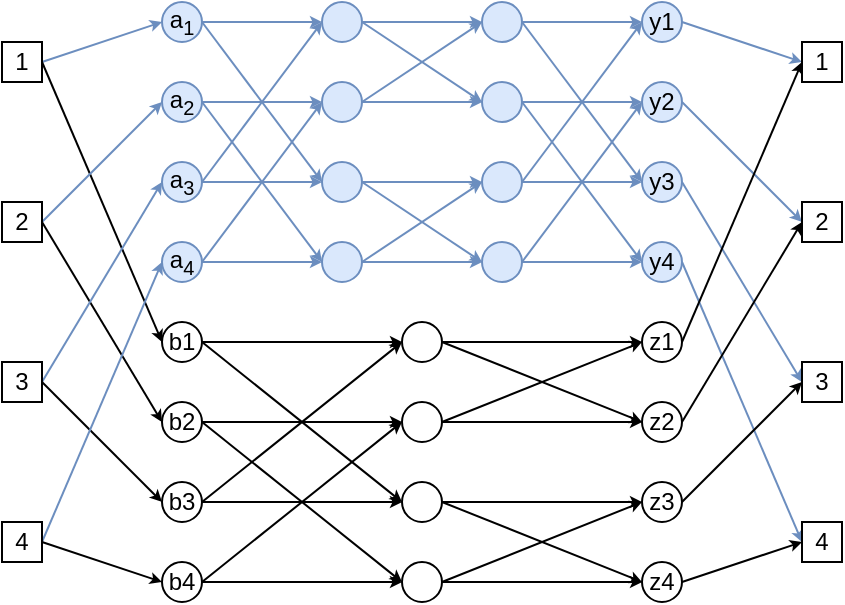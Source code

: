 <mxfile version="15.4.1" type="device"><diagram id="FmRTNozpHrAc1irTLFiA" name="Page-1"><mxGraphModel dx="677" dy="420" grid="1" gridSize="10" guides="1" tooltips="1" connect="1" arrows="1" fold="1" page="1" pageScale="1" pageWidth="827" pageHeight="1169" math="0" shadow="0"><root><mxCell id="0"/><mxCell id="1" parent="0"/><mxCell id="5jxrRF_St3lcBdzxKn5F-7" style="rounded=0;orthogonalLoop=1;jettySize=auto;html=1;exitX=1;exitY=0.5;exitDx=0;exitDy=0;entryX=0;entryY=0.5;entryDx=0;entryDy=0;endSize=3;fillColor=#dae8fc;strokeColor=#6c8ebf;" edge="1" parent="1" source="5jxrRF_St3lcBdzxKn5F-1" target="5jxrRF_St3lcBdzxKn5F-5"><mxGeometry relative="1" as="geometry"/></mxCell><mxCell id="5jxrRF_St3lcBdzxKn5F-8" style="rounded=0;orthogonalLoop=1;jettySize=auto;html=1;exitX=1;exitY=0.5;exitDx=0;exitDy=0;entryX=0;entryY=0.5;entryDx=0;entryDy=0;endSize=3;" edge="1" parent="1" source="5jxrRF_St3lcBdzxKn5F-1" target="5jxrRF_St3lcBdzxKn5F-6"><mxGeometry relative="1" as="geometry"/></mxCell><mxCell id="5jxrRF_St3lcBdzxKn5F-1" value="1" style="rounded=0;whiteSpace=wrap;html=1;" vertex="1" parent="1"><mxGeometry x="50" y="230" width="20" height="20" as="geometry"/></mxCell><mxCell id="5jxrRF_St3lcBdzxKn5F-28" style="edgeStyle=none;rounded=0;orthogonalLoop=1;jettySize=auto;html=1;exitX=1;exitY=0.5;exitDx=0;exitDy=0;entryX=0;entryY=0.5;entryDx=0;entryDy=0;endSize=3;fillColor=#dae8fc;strokeColor=#6c8ebf;" edge="1" parent="1" source="5jxrRF_St3lcBdzxKn5F-5" target="5jxrRF_St3lcBdzxKn5F-24"><mxGeometry relative="1" as="geometry"/></mxCell><mxCell id="5jxrRF_St3lcBdzxKn5F-34" style="edgeStyle=none;rounded=0;orthogonalLoop=1;jettySize=auto;html=1;exitX=1;exitY=0.5;exitDx=0;exitDy=0;entryX=0;entryY=0.5;entryDx=0;entryDy=0;endSize=3;fillColor=#dae8fc;strokeColor=#6c8ebf;" edge="1" parent="1" source="5jxrRF_St3lcBdzxKn5F-5" target="5jxrRF_St3lcBdzxKn5F-26"><mxGeometry relative="1" as="geometry"/></mxCell><mxCell id="5jxrRF_St3lcBdzxKn5F-5" value="a&lt;sub&gt;1&lt;/sub&gt;" style="ellipse;whiteSpace=wrap;html=1;aspect=fixed;fillColor=#dae8fc;strokeColor=#6c8ebf;" vertex="1" parent="1"><mxGeometry x="130" y="210" width="20" height="20" as="geometry"/></mxCell><mxCell id="5jxrRF_St3lcBdzxKn5F-84" style="edgeStyle=none;rounded=0;orthogonalLoop=1;jettySize=auto;html=1;exitX=1;exitY=0.5;exitDx=0;exitDy=0;entryX=0;entryY=0.5;entryDx=0;entryDy=0;endSize=3;" edge="1" parent="1" source="5jxrRF_St3lcBdzxKn5F-6" target="5jxrRF_St3lcBdzxKn5F-80"><mxGeometry relative="1" as="geometry"/></mxCell><mxCell id="5jxrRF_St3lcBdzxKn5F-88" style="edgeStyle=none;rounded=0;orthogonalLoop=1;jettySize=auto;html=1;exitX=1;exitY=0.5;exitDx=0;exitDy=0;entryX=0;entryY=0.5;entryDx=0;entryDy=0;endSize=3;" edge="1" parent="1" source="5jxrRF_St3lcBdzxKn5F-6" target="5jxrRF_St3lcBdzxKn5F-82"><mxGeometry relative="1" as="geometry"/></mxCell><mxCell id="5jxrRF_St3lcBdzxKn5F-6" value="b1" style="ellipse;whiteSpace=wrap;html=1;aspect=fixed;" vertex="1" parent="1"><mxGeometry x="130" y="370" width="20" height="20" as="geometry"/></mxCell><mxCell id="5jxrRF_St3lcBdzxKn5F-9" style="rounded=0;orthogonalLoop=1;jettySize=auto;html=1;exitX=1;exitY=0.5;exitDx=0;exitDy=0;entryX=0;entryY=0.5;entryDx=0;entryDy=0;endSize=3;fillColor=#dae8fc;strokeColor=#6c8ebf;" edge="1" parent="1" source="5jxrRF_St3lcBdzxKn5F-11" target="5jxrRF_St3lcBdzxKn5F-12"><mxGeometry relative="1" as="geometry"/></mxCell><mxCell id="5jxrRF_St3lcBdzxKn5F-10" style="rounded=0;orthogonalLoop=1;jettySize=auto;html=1;exitX=1;exitY=0.5;exitDx=0;exitDy=0;entryX=0;entryY=0.5;entryDx=0;entryDy=0;endSize=3;" edge="1" parent="1" source="5jxrRF_St3lcBdzxKn5F-11" target="5jxrRF_St3lcBdzxKn5F-13"><mxGeometry relative="1" as="geometry"/></mxCell><mxCell id="5jxrRF_St3lcBdzxKn5F-11" value="2" style="rounded=0;whiteSpace=wrap;html=1;" vertex="1" parent="1"><mxGeometry x="50" y="310" width="20" height="20" as="geometry"/></mxCell><mxCell id="5jxrRF_St3lcBdzxKn5F-29" style="edgeStyle=none;rounded=0;orthogonalLoop=1;jettySize=auto;html=1;exitX=1;exitY=0.5;exitDx=0;exitDy=0;entryX=0;entryY=0.5;entryDx=0;entryDy=0;endSize=3;fillColor=#dae8fc;strokeColor=#6c8ebf;" edge="1" parent="1" source="5jxrRF_St3lcBdzxKn5F-12" target="5jxrRF_St3lcBdzxKn5F-25"><mxGeometry relative="1" as="geometry"/></mxCell><mxCell id="5jxrRF_St3lcBdzxKn5F-35" style="edgeStyle=none;rounded=0;orthogonalLoop=1;jettySize=auto;html=1;exitX=1;exitY=0.5;exitDx=0;exitDy=0;entryX=0;entryY=0.5;entryDx=0;entryDy=0;endSize=3;fillColor=#dae8fc;strokeColor=#6c8ebf;" edge="1" parent="1" source="5jxrRF_St3lcBdzxKn5F-12" target="5jxrRF_St3lcBdzxKn5F-27"><mxGeometry relative="1" as="geometry"/></mxCell><mxCell id="5jxrRF_St3lcBdzxKn5F-12" value="a&lt;sub&gt;2&lt;/sub&gt;" style="ellipse;whiteSpace=wrap;html=1;aspect=fixed;fillColor=#dae8fc;strokeColor=#6c8ebf;" vertex="1" parent="1"><mxGeometry x="130" y="250" width="20" height="20" as="geometry"/></mxCell><mxCell id="5jxrRF_St3lcBdzxKn5F-85" style="edgeStyle=none;rounded=0;orthogonalLoop=1;jettySize=auto;html=1;exitX=1;exitY=0.5;exitDx=0;exitDy=0;entryX=0;entryY=0.5;entryDx=0;entryDy=0;endSize=3;" edge="1" parent="1" source="5jxrRF_St3lcBdzxKn5F-13" target="5jxrRF_St3lcBdzxKn5F-81"><mxGeometry relative="1" as="geometry"/></mxCell><mxCell id="5jxrRF_St3lcBdzxKn5F-89" style="edgeStyle=none;rounded=0;orthogonalLoop=1;jettySize=auto;html=1;exitX=1;exitY=0.5;exitDx=0;exitDy=0;entryX=0;entryY=0.5;entryDx=0;entryDy=0;endSize=3;" edge="1" parent="1" source="5jxrRF_St3lcBdzxKn5F-13" target="5jxrRF_St3lcBdzxKn5F-83"><mxGeometry relative="1" as="geometry"/></mxCell><mxCell id="5jxrRF_St3lcBdzxKn5F-13" value="b2" style="ellipse;whiteSpace=wrap;html=1;aspect=fixed;" vertex="1" parent="1"><mxGeometry x="130" y="410" width="20" height="20" as="geometry"/></mxCell><mxCell id="5jxrRF_St3lcBdzxKn5F-14" style="rounded=0;orthogonalLoop=1;jettySize=auto;html=1;exitX=1;exitY=0.5;exitDx=0;exitDy=0;entryX=0;entryY=0.5;entryDx=0;entryDy=0;endSize=3;fillColor=#dae8fc;strokeColor=#6c8ebf;" edge="1" parent="1" source="5jxrRF_St3lcBdzxKn5F-16" target="5jxrRF_St3lcBdzxKn5F-17"><mxGeometry relative="1" as="geometry"/></mxCell><mxCell id="5jxrRF_St3lcBdzxKn5F-15" style="rounded=0;orthogonalLoop=1;jettySize=auto;html=1;exitX=1;exitY=0.5;exitDx=0;exitDy=0;entryX=0;entryY=0.5;entryDx=0;entryDy=0;endSize=3;" edge="1" parent="1" source="5jxrRF_St3lcBdzxKn5F-16" target="5jxrRF_St3lcBdzxKn5F-18"><mxGeometry relative="1" as="geometry"/></mxCell><mxCell id="5jxrRF_St3lcBdzxKn5F-16" value="3" style="rounded=0;whiteSpace=wrap;html=1;" vertex="1" parent="1"><mxGeometry x="50" y="390" width="20" height="20" as="geometry"/></mxCell><mxCell id="5jxrRF_St3lcBdzxKn5F-30" style="edgeStyle=none;rounded=0;orthogonalLoop=1;jettySize=auto;html=1;exitX=1;exitY=0.5;exitDx=0;exitDy=0;entryX=0;entryY=0.5;entryDx=0;entryDy=0;endSize=3;fillColor=#dae8fc;strokeColor=#6c8ebf;" edge="1" parent="1" source="5jxrRF_St3lcBdzxKn5F-17" target="5jxrRF_St3lcBdzxKn5F-26"><mxGeometry relative="1" as="geometry"/></mxCell><mxCell id="5jxrRF_St3lcBdzxKn5F-33" style="edgeStyle=none;rounded=0;orthogonalLoop=1;jettySize=auto;html=1;exitX=1;exitY=0.5;exitDx=0;exitDy=0;entryX=0;entryY=0.5;entryDx=0;entryDy=0;endSize=3;fillColor=#dae8fc;strokeColor=#6c8ebf;" edge="1" parent="1" source="5jxrRF_St3lcBdzxKn5F-17" target="5jxrRF_St3lcBdzxKn5F-24"><mxGeometry relative="1" as="geometry"/></mxCell><mxCell id="5jxrRF_St3lcBdzxKn5F-17" value="a&lt;sub&gt;3&lt;/sub&gt;" style="ellipse;whiteSpace=wrap;html=1;aspect=fixed;fillColor=#dae8fc;strokeColor=#6c8ebf;" vertex="1" parent="1"><mxGeometry x="130" y="290" width="20" height="20" as="geometry"/></mxCell><mxCell id="5jxrRF_St3lcBdzxKn5F-86" style="edgeStyle=none;rounded=0;orthogonalLoop=1;jettySize=auto;html=1;exitX=1;exitY=0.5;exitDx=0;exitDy=0;entryX=0;entryY=0.5;entryDx=0;entryDy=0;endSize=3;" edge="1" parent="1" source="5jxrRF_St3lcBdzxKn5F-18" target="5jxrRF_St3lcBdzxKn5F-82"><mxGeometry relative="1" as="geometry"/></mxCell><mxCell id="5jxrRF_St3lcBdzxKn5F-90" style="edgeStyle=none;rounded=0;orthogonalLoop=1;jettySize=auto;html=1;exitX=1;exitY=0.5;exitDx=0;exitDy=0;entryX=0;entryY=0.5;entryDx=0;entryDy=0;endSize=3;" edge="1" parent="1" source="5jxrRF_St3lcBdzxKn5F-18" target="5jxrRF_St3lcBdzxKn5F-80"><mxGeometry relative="1" as="geometry"/></mxCell><mxCell id="5jxrRF_St3lcBdzxKn5F-18" value="b3" style="ellipse;whiteSpace=wrap;html=1;aspect=fixed;" vertex="1" parent="1"><mxGeometry x="130" y="450" width="20" height="20" as="geometry"/></mxCell><mxCell id="5jxrRF_St3lcBdzxKn5F-19" style="rounded=0;orthogonalLoop=1;jettySize=auto;html=1;exitX=1;exitY=0.5;exitDx=0;exitDy=0;entryX=0;entryY=0.5;entryDx=0;entryDy=0;endSize=3;fillColor=#dae8fc;strokeColor=#6c8ebf;" edge="1" parent="1" source="5jxrRF_St3lcBdzxKn5F-21" target="5jxrRF_St3lcBdzxKn5F-22"><mxGeometry relative="1" as="geometry"/></mxCell><mxCell id="5jxrRF_St3lcBdzxKn5F-20" style="rounded=0;orthogonalLoop=1;jettySize=auto;html=1;exitX=1;exitY=0.5;exitDx=0;exitDy=0;entryX=0;entryY=0.5;entryDx=0;entryDy=0;endSize=3;" edge="1" parent="1" source="5jxrRF_St3lcBdzxKn5F-21" target="5jxrRF_St3lcBdzxKn5F-23"><mxGeometry relative="1" as="geometry"/></mxCell><mxCell id="5jxrRF_St3lcBdzxKn5F-21" value="4" style="rounded=0;whiteSpace=wrap;html=1;" vertex="1" parent="1"><mxGeometry x="50" y="470" width="20" height="20" as="geometry"/></mxCell><mxCell id="5jxrRF_St3lcBdzxKn5F-31" style="edgeStyle=none;rounded=0;orthogonalLoop=1;jettySize=auto;html=1;exitX=1;exitY=0.5;exitDx=0;exitDy=0;entryX=0;entryY=0.5;entryDx=0;entryDy=0;endSize=3;fillColor=#dae8fc;strokeColor=#6c8ebf;" edge="1" parent="1" source="5jxrRF_St3lcBdzxKn5F-22" target="5jxrRF_St3lcBdzxKn5F-27"><mxGeometry relative="1" as="geometry"/></mxCell><mxCell id="5jxrRF_St3lcBdzxKn5F-110" style="edgeStyle=none;rounded=0;orthogonalLoop=1;jettySize=auto;html=1;exitX=1;exitY=0.5;exitDx=0;exitDy=0;entryX=0;entryY=0.5;entryDx=0;entryDy=0;endSize=3;fillColor=#dae8fc;strokeColor=#6c8ebf;" edge="1" parent="1" source="5jxrRF_St3lcBdzxKn5F-22" target="5jxrRF_St3lcBdzxKn5F-25"><mxGeometry relative="1" as="geometry"/></mxCell><mxCell id="5jxrRF_St3lcBdzxKn5F-22" value="a&lt;sub&gt;4&lt;/sub&gt;" style="ellipse;whiteSpace=wrap;html=1;aspect=fixed;fillColor=#dae8fc;strokeColor=#6c8ebf;" vertex="1" parent="1"><mxGeometry x="130" y="330" width="20" height="20" as="geometry"/></mxCell><mxCell id="5jxrRF_St3lcBdzxKn5F-87" style="edgeStyle=none;rounded=0;orthogonalLoop=1;jettySize=auto;html=1;exitX=1;exitY=0.5;exitDx=0;exitDy=0;entryX=0;entryY=0.5;entryDx=0;entryDy=0;endSize=3;" edge="1" parent="1" source="5jxrRF_St3lcBdzxKn5F-23" target="5jxrRF_St3lcBdzxKn5F-83"><mxGeometry relative="1" as="geometry"/></mxCell><mxCell id="5jxrRF_St3lcBdzxKn5F-91" style="edgeStyle=none;rounded=0;orthogonalLoop=1;jettySize=auto;html=1;exitX=1;exitY=0.5;exitDx=0;exitDy=0;entryX=0;entryY=0.5;entryDx=0;entryDy=0;endSize=3;" edge="1" parent="1" source="5jxrRF_St3lcBdzxKn5F-23" target="5jxrRF_St3lcBdzxKn5F-81"><mxGeometry relative="1" as="geometry"/></mxCell><mxCell id="5jxrRF_St3lcBdzxKn5F-23" value="b4" style="ellipse;whiteSpace=wrap;html=1;aspect=fixed;" vertex="1" parent="1"><mxGeometry x="130" y="490" width="20" height="20" as="geometry"/></mxCell><mxCell id="5jxrRF_St3lcBdzxKn5F-40" style="edgeStyle=none;rounded=0;orthogonalLoop=1;jettySize=auto;html=1;exitX=1;exitY=0.5;exitDx=0;exitDy=0;entryX=0;entryY=0.5;entryDx=0;entryDy=0;endSize=3;fillColor=#dae8fc;strokeColor=#6c8ebf;" edge="1" parent="1" source="5jxrRF_St3lcBdzxKn5F-24" target="5jxrRF_St3lcBdzxKn5F-36"><mxGeometry relative="1" as="geometry"/></mxCell><mxCell id="5jxrRF_St3lcBdzxKn5F-44" style="edgeStyle=none;rounded=0;orthogonalLoop=1;jettySize=auto;html=1;exitX=1;exitY=0.5;exitDx=0;exitDy=0;entryX=0;entryY=0.5;entryDx=0;entryDy=0;endSize=3;fillColor=#dae8fc;strokeColor=#6c8ebf;" edge="1" parent="1" source="5jxrRF_St3lcBdzxKn5F-24" target="5jxrRF_St3lcBdzxKn5F-37"><mxGeometry relative="1" as="geometry"/></mxCell><mxCell id="5jxrRF_St3lcBdzxKn5F-24" value="" style="ellipse;whiteSpace=wrap;html=1;aspect=fixed;fillColor=#dae8fc;strokeColor=#6c8ebf;" vertex="1" parent="1"><mxGeometry x="210" y="210" width="20" height="20" as="geometry"/></mxCell><mxCell id="5jxrRF_St3lcBdzxKn5F-41" style="edgeStyle=none;rounded=0;orthogonalLoop=1;jettySize=auto;html=1;exitX=1;exitY=0.5;exitDx=0;exitDy=0;entryX=0;entryY=0.5;entryDx=0;entryDy=0;endSize=3;fillColor=#dae8fc;strokeColor=#6c8ebf;" edge="1" parent="1" source="5jxrRF_St3lcBdzxKn5F-25" target="5jxrRF_St3lcBdzxKn5F-37"><mxGeometry relative="1" as="geometry"/></mxCell><mxCell id="5jxrRF_St3lcBdzxKn5F-45" style="edgeStyle=none;rounded=0;orthogonalLoop=1;jettySize=auto;html=1;exitX=1;exitY=0.5;exitDx=0;exitDy=0;entryX=0;entryY=0.5;entryDx=0;entryDy=0;endSize=3;fillColor=#dae8fc;strokeColor=#6c8ebf;" edge="1" parent="1" source="5jxrRF_St3lcBdzxKn5F-25" target="5jxrRF_St3lcBdzxKn5F-36"><mxGeometry relative="1" as="geometry"/></mxCell><mxCell id="5jxrRF_St3lcBdzxKn5F-25" value="" style="ellipse;whiteSpace=wrap;html=1;aspect=fixed;fillColor=#dae8fc;strokeColor=#6c8ebf;" vertex="1" parent="1"><mxGeometry x="210" y="250" width="20" height="20" as="geometry"/></mxCell><mxCell id="5jxrRF_St3lcBdzxKn5F-42" style="edgeStyle=none;rounded=0;orthogonalLoop=1;jettySize=auto;html=1;exitX=1;exitY=0.5;exitDx=0;exitDy=0;entryX=0;entryY=0.5;entryDx=0;entryDy=0;endSize=3;fillColor=#dae8fc;strokeColor=#6c8ebf;" edge="1" parent="1" source="5jxrRF_St3lcBdzxKn5F-26" target="5jxrRF_St3lcBdzxKn5F-38"><mxGeometry relative="1" as="geometry"/></mxCell><mxCell id="5jxrRF_St3lcBdzxKn5F-46" style="edgeStyle=none;rounded=0;orthogonalLoop=1;jettySize=auto;html=1;exitX=1;exitY=0.5;exitDx=0;exitDy=0;entryX=0;entryY=0.5;entryDx=0;entryDy=0;endSize=3;fillColor=#dae8fc;strokeColor=#6c8ebf;" edge="1" parent="1" source="5jxrRF_St3lcBdzxKn5F-26" target="5jxrRF_St3lcBdzxKn5F-39"><mxGeometry relative="1" as="geometry"/></mxCell><mxCell id="5jxrRF_St3lcBdzxKn5F-26" value="" style="ellipse;whiteSpace=wrap;html=1;aspect=fixed;fillColor=#dae8fc;strokeColor=#6c8ebf;" vertex="1" parent="1"><mxGeometry x="210" y="290" width="20" height="20" as="geometry"/></mxCell><mxCell id="5jxrRF_St3lcBdzxKn5F-43" style="edgeStyle=none;rounded=0;orthogonalLoop=1;jettySize=auto;html=1;exitX=1;exitY=0.5;exitDx=0;exitDy=0;entryX=0;entryY=0.5;entryDx=0;entryDy=0;endSize=3;fillColor=#dae8fc;strokeColor=#6c8ebf;" edge="1" parent="1" source="5jxrRF_St3lcBdzxKn5F-27" target="5jxrRF_St3lcBdzxKn5F-39"><mxGeometry relative="1" as="geometry"/></mxCell><mxCell id="5jxrRF_St3lcBdzxKn5F-47" style="edgeStyle=none;rounded=0;orthogonalLoop=1;jettySize=auto;html=1;exitX=1;exitY=0.5;exitDx=0;exitDy=0;entryX=0;entryY=0.5;entryDx=0;entryDy=0;endSize=3;fillColor=#dae8fc;strokeColor=#6c8ebf;" edge="1" parent="1" source="5jxrRF_St3lcBdzxKn5F-27" target="5jxrRF_St3lcBdzxKn5F-38"><mxGeometry relative="1" as="geometry"/></mxCell><mxCell id="5jxrRF_St3lcBdzxKn5F-27" value="" style="ellipse;whiteSpace=wrap;html=1;aspect=fixed;fillColor=#dae8fc;strokeColor=#6c8ebf;" vertex="1" parent="1"><mxGeometry x="210" y="330" width="20" height="20" as="geometry"/></mxCell><mxCell id="5jxrRF_St3lcBdzxKn5F-52" style="edgeStyle=none;rounded=0;orthogonalLoop=1;jettySize=auto;html=1;exitX=1;exitY=0.5;exitDx=0;exitDy=0;entryX=0;entryY=0.5;entryDx=0;entryDy=0;endSize=3;fillColor=#dae8fc;strokeColor=#6c8ebf;" edge="1" parent="1" source="5jxrRF_St3lcBdzxKn5F-36" target="5jxrRF_St3lcBdzxKn5F-50"><mxGeometry relative="1" as="geometry"/></mxCell><mxCell id="5jxrRF_St3lcBdzxKn5F-60" style="edgeStyle=none;rounded=0;orthogonalLoop=1;jettySize=auto;html=1;exitX=1;exitY=0.5;exitDx=0;exitDy=0;entryX=0;entryY=0.5;entryDx=0;entryDy=0;endSize=3;fillColor=#dae8fc;strokeColor=#6c8ebf;" edge="1" parent="1" source="5jxrRF_St3lcBdzxKn5F-36" target="5jxrRF_St3lcBdzxKn5F-48"><mxGeometry relative="1" as="geometry"/></mxCell><mxCell id="5jxrRF_St3lcBdzxKn5F-36" value="" style="ellipse;whiteSpace=wrap;html=1;aspect=fixed;fillColor=#dae8fc;strokeColor=#6c8ebf;" vertex="1" parent="1"><mxGeometry x="290" y="210" width="20" height="20" as="geometry"/></mxCell><mxCell id="5jxrRF_St3lcBdzxKn5F-55" style="edgeStyle=none;rounded=0;orthogonalLoop=1;jettySize=auto;html=1;exitX=1;exitY=0.5;exitDx=0;exitDy=0;entryX=0;entryY=0.5;entryDx=0;entryDy=0;endSize=3;fillColor=#dae8fc;strokeColor=#6c8ebf;" edge="1" parent="1" source="5jxrRF_St3lcBdzxKn5F-37" target="5jxrRF_St3lcBdzxKn5F-51"><mxGeometry relative="1" as="geometry"/></mxCell><mxCell id="5jxrRF_St3lcBdzxKn5F-59" style="edgeStyle=none;rounded=0;orthogonalLoop=1;jettySize=auto;html=1;exitX=1;exitY=0.5;exitDx=0;exitDy=0;entryX=0;entryY=0.5;entryDx=0;entryDy=0;endSize=3;fillColor=#dae8fc;strokeColor=#6c8ebf;" edge="1" parent="1" source="5jxrRF_St3lcBdzxKn5F-37" target="5jxrRF_St3lcBdzxKn5F-49"><mxGeometry relative="1" as="geometry"/></mxCell><mxCell id="5jxrRF_St3lcBdzxKn5F-37" value="" style="ellipse;whiteSpace=wrap;html=1;aspect=fixed;fillColor=#dae8fc;strokeColor=#6c8ebf;" vertex="1" parent="1"><mxGeometry x="290" y="250" width="20" height="20" as="geometry"/></mxCell><mxCell id="5jxrRF_St3lcBdzxKn5F-54" style="edgeStyle=none;rounded=0;orthogonalLoop=1;jettySize=auto;html=1;exitX=1;exitY=0.5;exitDx=0;exitDy=0;entryX=0;entryY=0.5;entryDx=0;entryDy=0;endSize=3;fillColor=#dae8fc;strokeColor=#6c8ebf;" edge="1" parent="1" source="5jxrRF_St3lcBdzxKn5F-38" target="5jxrRF_St3lcBdzxKn5F-48"><mxGeometry relative="1" as="geometry"/></mxCell><mxCell id="5jxrRF_St3lcBdzxKn5F-58" style="edgeStyle=none;rounded=0;orthogonalLoop=1;jettySize=auto;html=1;exitX=1;exitY=0.5;exitDx=0;exitDy=0;entryX=0;entryY=0.5;entryDx=0;entryDy=0;endSize=3;fillColor=#dae8fc;strokeColor=#6c8ebf;" edge="1" parent="1" source="5jxrRF_St3lcBdzxKn5F-38" target="5jxrRF_St3lcBdzxKn5F-50"><mxGeometry relative="1" as="geometry"/></mxCell><mxCell id="5jxrRF_St3lcBdzxKn5F-38" value="" style="ellipse;whiteSpace=wrap;html=1;aspect=fixed;fillColor=#dae8fc;strokeColor=#6c8ebf;" vertex="1" parent="1"><mxGeometry x="290" y="290" width="20" height="20" as="geometry"/></mxCell><mxCell id="5jxrRF_St3lcBdzxKn5F-53" style="edgeStyle=none;rounded=0;orthogonalLoop=1;jettySize=auto;html=1;exitX=1;exitY=0.5;exitDx=0;exitDy=0;entryX=0;entryY=0.5;entryDx=0;entryDy=0;endSize=3;fillColor=#dae8fc;strokeColor=#6c8ebf;" edge="1" parent="1" source="5jxrRF_St3lcBdzxKn5F-39" target="5jxrRF_St3lcBdzxKn5F-49"><mxGeometry relative="1" as="geometry"/></mxCell><mxCell id="5jxrRF_St3lcBdzxKn5F-57" style="edgeStyle=none;rounded=0;orthogonalLoop=1;jettySize=auto;html=1;exitX=1;exitY=0.5;exitDx=0;exitDy=0;entryX=0;entryY=0.5;entryDx=0;entryDy=0;endSize=3;fillColor=#dae8fc;strokeColor=#6c8ebf;" edge="1" parent="1" source="5jxrRF_St3lcBdzxKn5F-39" target="5jxrRF_St3lcBdzxKn5F-51"><mxGeometry relative="1" as="geometry"/></mxCell><mxCell id="5jxrRF_St3lcBdzxKn5F-39" value="" style="ellipse;whiteSpace=wrap;html=1;aspect=fixed;fillColor=#dae8fc;strokeColor=#6c8ebf;" vertex="1" parent="1"><mxGeometry x="290" y="330" width="20" height="20" as="geometry"/></mxCell><mxCell id="5jxrRF_St3lcBdzxKn5F-115" style="edgeStyle=none;rounded=0;orthogonalLoop=1;jettySize=auto;html=1;exitX=1;exitY=0.5;exitDx=0;exitDy=0;entryX=0;entryY=0.5;entryDx=0;entryDy=0;endSize=3;fillColor=#dae8fc;strokeColor=#6c8ebf;" edge="1" parent="1" source="5jxrRF_St3lcBdzxKn5F-48" target="5jxrRF_St3lcBdzxKn5F-111"><mxGeometry relative="1" as="geometry"/></mxCell><mxCell id="5jxrRF_St3lcBdzxKn5F-48" value="y1" style="ellipse;whiteSpace=wrap;html=1;aspect=fixed;fillColor=#dae8fc;strokeColor=#6c8ebf;" vertex="1" parent="1"><mxGeometry x="370" y="210" width="20" height="20" as="geometry"/></mxCell><mxCell id="5jxrRF_St3lcBdzxKn5F-117" style="edgeStyle=none;rounded=0;orthogonalLoop=1;jettySize=auto;html=1;exitX=1;exitY=0.5;exitDx=0;exitDy=0;entryX=0;entryY=0.5;entryDx=0;entryDy=0;endSize=3;fillColor=#dae8fc;strokeColor=#6c8ebf;" edge="1" parent="1" source="5jxrRF_St3lcBdzxKn5F-49" target="5jxrRF_St3lcBdzxKn5F-112"><mxGeometry relative="1" as="geometry"/></mxCell><mxCell id="5jxrRF_St3lcBdzxKn5F-49" value="y2" style="ellipse;whiteSpace=wrap;html=1;aspect=fixed;fillColor=#dae8fc;strokeColor=#6c8ebf;" vertex="1" parent="1"><mxGeometry x="370" y="250" width="20" height="20" as="geometry"/></mxCell><mxCell id="5jxrRF_St3lcBdzxKn5F-118" style="edgeStyle=none;rounded=0;orthogonalLoop=1;jettySize=auto;html=1;exitX=1;exitY=0.5;exitDx=0;exitDy=0;entryX=0;entryY=0.5;entryDx=0;entryDy=0;endSize=3;fillColor=#dae8fc;strokeColor=#6c8ebf;" edge="1" parent="1" source="5jxrRF_St3lcBdzxKn5F-50" target="5jxrRF_St3lcBdzxKn5F-113"><mxGeometry relative="1" as="geometry"/></mxCell><mxCell id="5jxrRF_St3lcBdzxKn5F-50" value="y3" style="ellipse;whiteSpace=wrap;html=1;aspect=fixed;fillColor=#dae8fc;strokeColor=#6c8ebf;" vertex="1" parent="1"><mxGeometry x="370" y="290" width="20" height="20" as="geometry"/></mxCell><mxCell id="5jxrRF_St3lcBdzxKn5F-119" style="edgeStyle=none;rounded=0;orthogonalLoop=1;jettySize=auto;html=1;exitX=1;exitY=0.5;exitDx=0;exitDy=0;entryX=0;entryY=0.5;entryDx=0;entryDy=0;endSize=3;fillColor=#dae8fc;strokeColor=#6c8ebf;" edge="1" parent="1" source="5jxrRF_St3lcBdzxKn5F-51" target="5jxrRF_St3lcBdzxKn5F-114"><mxGeometry relative="1" as="geometry"/></mxCell><mxCell id="5jxrRF_St3lcBdzxKn5F-51" value="y4" style="ellipse;whiteSpace=wrap;html=1;aspect=fixed;fillColor=#dae8fc;strokeColor=#6c8ebf;" vertex="1" parent="1"><mxGeometry x="370" y="330" width="20" height="20" as="geometry"/></mxCell><mxCell id="5jxrRF_St3lcBdzxKn5F-97" style="edgeStyle=none;rounded=0;orthogonalLoop=1;jettySize=auto;html=1;exitX=1;exitY=0.5;exitDx=0;exitDy=0;entryX=0;entryY=0.5;entryDx=0;entryDy=0;endSize=3;" edge="1" parent="1" source="5jxrRF_St3lcBdzxKn5F-80" target="5jxrRF_St3lcBdzxKn5F-92"><mxGeometry relative="1" as="geometry"/></mxCell><mxCell id="5jxrRF_St3lcBdzxKn5F-102" style="edgeStyle=none;rounded=0;orthogonalLoop=1;jettySize=auto;html=1;exitX=1;exitY=0.5;exitDx=0;exitDy=0;entryX=0;entryY=0.5;entryDx=0;entryDy=0;endSize=3;" edge="1" parent="1" source="5jxrRF_St3lcBdzxKn5F-80" target="5jxrRF_St3lcBdzxKn5F-93"><mxGeometry relative="1" as="geometry"/></mxCell><mxCell id="5jxrRF_St3lcBdzxKn5F-80" value="" style="ellipse;whiteSpace=wrap;html=1;aspect=fixed;" vertex="1" parent="1"><mxGeometry x="250" y="370" width="20" height="20" as="geometry"/></mxCell><mxCell id="5jxrRF_St3lcBdzxKn5F-98" style="edgeStyle=none;rounded=0;orthogonalLoop=1;jettySize=auto;html=1;exitX=1;exitY=0.5;exitDx=0;exitDy=0;entryX=0;entryY=0.5;entryDx=0;entryDy=0;endSize=3;" edge="1" parent="1" source="5jxrRF_St3lcBdzxKn5F-81" target="5jxrRF_St3lcBdzxKn5F-93"><mxGeometry relative="1" as="geometry"/></mxCell><mxCell id="5jxrRF_St3lcBdzxKn5F-103" style="edgeStyle=none;rounded=0;orthogonalLoop=1;jettySize=auto;html=1;exitX=1;exitY=0.5;exitDx=0;exitDy=0;entryX=0;entryY=0.5;entryDx=0;entryDy=0;endSize=3;" edge="1" parent="1" source="5jxrRF_St3lcBdzxKn5F-81" target="5jxrRF_St3lcBdzxKn5F-92"><mxGeometry relative="1" as="geometry"/></mxCell><mxCell id="5jxrRF_St3lcBdzxKn5F-81" value="" style="ellipse;whiteSpace=wrap;html=1;aspect=fixed;" vertex="1" parent="1"><mxGeometry x="250" y="410" width="20" height="20" as="geometry"/></mxCell><mxCell id="5jxrRF_St3lcBdzxKn5F-100" style="edgeStyle=none;rounded=0;orthogonalLoop=1;jettySize=auto;html=1;exitX=1;exitY=0.5;exitDx=0;exitDy=0;entryX=0;entryY=0.5;entryDx=0;entryDy=0;endSize=3;" edge="1" parent="1" source="5jxrRF_St3lcBdzxKn5F-82" target="5jxrRF_St3lcBdzxKn5F-94"><mxGeometry relative="1" as="geometry"/></mxCell><mxCell id="5jxrRF_St3lcBdzxKn5F-104" style="edgeStyle=none;rounded=0;orthogonalLoop=1;jettySize=auto;html=1;exitX=1;exitY=0.5;exitDx=0;exitDy=0;entryX=0;entryY=0.5;entryDx=0;entryDy=0;endSize=3;" edge="1" parent="1" source="5jxrRF_St3lcBdzxKn5F-82" target="5jxrRF_St3lcBdzxKn5F-95"><mxGeometry relative="1" as="geometry"/></mxCell><mxCell id="5jxrRF_St3lcBdzxKn5F-82" value="" style="ellipse;whiteSpace=wrap;html=1;aspect=fixed;" vertex="1" parent="1"><mxGeometry x="250" y="450" width="20" height="20" as="geometry"/></mxCell><mxCell id="5jxrRF_St3lcBdzxKn5F-101" style="edgeStyle=none;rounded=0;orthogonalLoop=1;jettySize=auto;html=1;exitX=1;exitY=0.5;exitDx=0;exitDy=0;entryX=0;entryY=0.5;entryDx=0;entryDy=0;endSize=3;" edge="1" parent="1" source="5jxrRF_St3lcBdzxKn5F-83" target="5jxrRF_St3lcBdzxKn5F-95"><mxGeometry relative="1" as="geometry"/></mxCell><mxCell id="5jxrRF_St3lcBdzxKn5F-105" style="edgeStyle=none;rounded=0;orthogonalLoop=1;jettySize=auto;html=1;exitX=1;exitY=0.5;exitDx=0;exitDy=0;entryX=0;entryY=0.5;entryDx=0;entryDy=0;endSize=3;" edge="1" parent="1" source="5jxrRF_St3lcBdzxKn5F-83" target="5jxrRF_St3lcBdzxKn5F-94"><mxGeometry relative="1" as="geometry"/></mxCell><mxCell id="5jxrRF_St3lcBdzxKn5F-83" value="" style="ellipse;whiteSpace=wrap;html=1;aspect=fixed;" vertex="1" parent="1"><mxGeometry x="250" y="490" width="20" height="20" as="geometry"/></mxCell><mxCell id="5jxrRF_St3lcBdzxKn5F-120" style="edgeStyle=none;rounded=0;orthogonalLoop=1;jettySize=auto;html=1;exitX=1;exitY=0.5;exitDx=0;exitDy=0;entryX=0;entryY=0.5;entryDx=0;entryDy=0;endSize=3;" edge="1" parent="1" source="5jxrRF_St3lcBdzxKn5F-92" target="5jxrRF_St3lcBdzxKn5F-111"><mxGeometry relative="1" as="geometry"/></mxCell><mxCell id="5jxrRF_St3lcBdzxKn5F-92" value="z1" style="ellipse;whiteSpace=wrap;html=1;aspect=fixed;" vertex="1" parent="1"><mxGeometry x="370" y="370" width="20" height="20" as="geometry"/></mxCell><mxCell id="5jxrRF_St3lcBdzxKn5F-121" style="edgeStyle=none;rounded=0;orthogonalLoop=1;jettySize=auto;html=1;exitX=1;exitY=0.5;exitDx=0;exitDy=0;entryX=0;entryY=0.5;entryDx=0;entryDy=0;endSize=3;" edge="1" parent="1" source="5jxrRF_St3lcBdzxKn5F-93" target="5jxrRF_St3lcBdzxKn5F-112"><mxGeometry relative="1" as="geometry"/></mxCell><mxCell id="5jxrRF_St3lcBdzxKn5F-93" value="z2" style="ellipse;whiteSpace=wrap;html=1;aspect=fixed;" vertex="1" parent="1"><mxGeometry x="370" y="410" width="20" height="20" as="geometry"/></mxCell><mxCell id="5jxrRF_St3lcBdzxKn5F-122" style="edgeStyle=none;rounded=0;orthogonalLoop=1;jettySize=auto;html=1;exitX=1;exitY=0.5;exitDx=0;exitDy=0;entryX=0;entryY=0.5;entryDx=0;entryDy=0;endSize=3;" edge="1" parent="1" source="5jxrRF_St3lcBdzxKn5F-94" target="5jxrRF_St3lcBdzxKn5F-113"><mxGeometry relative="1" as="geometry"/></mxCell><mxCell id="5jxrRF_St3lcBdzxKn5F-94" value="z3" style="ellipse;whiteSpace=wrap;html=1;aspect=fixed;" vertex="1" parent="1"><mxGeometry x="370" y="450" width="20" height="20" as="geometry"/></mxCell><mxCell id="5jxrRF_St3lcBdzxKn5F-123" style="edgeStyle=none;rounded=0;orthogonalLoop=1;jettySize=auto;html=1;exitX=1;exitY=0.5;exitDx=0;exitDy=0;entryX=0;entryY=0.5;entryDx=0;entryDy=0;endSize=3;" edge="1" parent="1" source="5jxrRF_St3lcBdzxKn5F-95" target="5jxrRF_St3lcBdzxKn5F-114"><mxGeometry relative="1" as="geometry"/></mxCell><mxCell id="5jxrRF_St3lcBdzxKn5F-95" value="z4" style="ellipse;whiteSpace=wrap;html=1;aspect=fixed;" vertex="1" parent="1"><mxGeometry x="370" y="490" width="20" height="20" as="geometry"/></mxCell><mxCell id="5jxrRF_St3lcBdzxKn5F-111" value="1" style="rounded=0;whiteSpace=wrap;html=1;" vertex="1" parent="1"><mxGeometry x="450" y="230" width="20" height="20" as="geometry"/></mxCell><mxCell id="5jxrRF_St3lcBdzxKn5F-112" value="2" style="rounded=0;whiteSpace=wrap;html=1;" vertex="1" parent="1"><mxGeometry x="450" y="310" width="20" height="20" as="geometry"/></mxCell><mxCell id="5jxrRF_St3lcBdzxKn5F-113" value="3" style="rounded=0;whiteSpace=wrap;html=1;" vertex="1" parent="1"><mxGeometry x="450" y="390" width="20" height="20" as="geometry"/></mxCell><mxCell id="5jxrRF_St3lcBdzxKn5F-114" value="4" style="rounded=0;whiteSpace=wrap;html=1;" vertex="1" parent="1"><mxGeometry x="450" y="470" width="20" height="20" as="geometry"/></mxCell></root></mxGraphModel></diagram></mxfile>